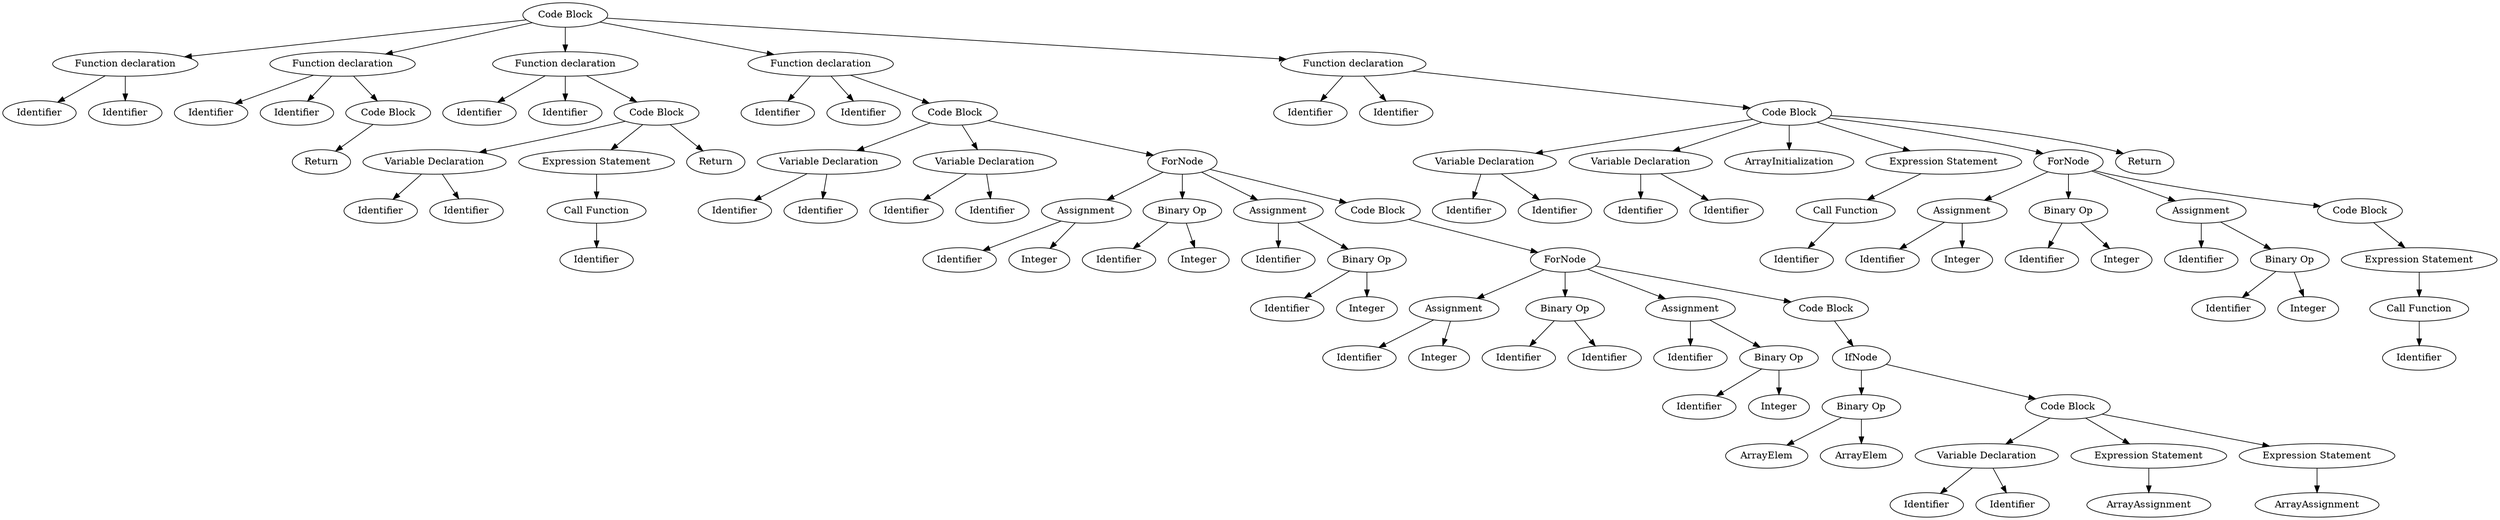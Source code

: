 #@startdot
digraph AST{
node7[label="Code Block"]
node6[label="Function declaration"]
node1[label="Identifier"]
node2[label="Identifier"]
node6->node1
node6->node2
node7->node6
node16[label="Function declaration"]
node8[label="Identifier"]
node9[label="Identifier"]
node15[label="Code Block"]
node14[label="Return"]
node15->node14
node16->node15
node16->node8
node16->node9
node7->node16
node37[label="Function declaration"]
node17[label="Identifier"]
node18[label="Identifier"]
node30[label="Code Block"]
node29[label="Variable Declaration"]
node22[label="Identifier"]
node23[label="Identifier"]
node29->node22
node29->node23
node30->node29
node34[label="Expression Statement"]
node33[label="Call Function"]
node31[label="Identifier"]
node33->node31
node34->node33
node30->node34
node36[label="Return"]
node30->node36
node37->node30
node37->node17
node37->node18
node7->node37
node112[label="Function declaration"]
node38[label="Identifier"]
node39[label="Identifier"]
node47[label="Code Block"]
node46[label="Variable Declaration"]
node44[label="Identifier"]
node45[label="Identifier"]
node46->node44
node46->node45
node47->node46
node50[label="Variable Declaration"]
node48[label="Identifier"]
node49[label="Identifier"]
node50->node48
node50->node49
node47->node50
node111[label="ForNode"]
node53[label="Assignment"]
node51[label="Identifier"]
node52[label="Integer"]
node53->node51
node53->node52
node111->node53
node56[label="Binary Op"]
node54[label="Identifier"]
node55[label="Integer"]
node56->node54
node56->node55
node111->node56
node61[label="Assignment"]
node57[label="Identifier"]
node60[label="Binary Op"]
node58[label="Identifier"]
node59[label="Integer"]
node60->node58
node60->node59
node61->node57
node61->node60
node111->node61
node110[label="Code Block"]
node109[label="ForNode"]
node64[label="Assignment"]
node62[label="Identifier"]
node63[label="Integer"]
node64->node62
node64->node63
node109->node64
node67[label="Binary Op"]
node65[label="Identifier"]
node66[label="Identifier"]
node67->node65
node67->node66
node109->node67
node72[label="Assignment"]
node68[label="Identifier"]
node71[label="Binary Op"]
node69[label="Identifier"]
node70[label="Integer"]
node71->node69
node71->node70
node72->node68
node72->node71
node109->node72
node108[label="Code Block"]
node107[label="IfNode"]
node81[label="Binary Op"]
node75[label="ArrayElem"]
node80[label="ArrayElem"]
node81->node75
node81->node80
node107->node81
node88[label="Code Block"]
node87[label="Variable Declaration"]
node82[label="Identifier"]
node83[label="Identifier"]
node87->node82
node87->node83
node88->node87
node98[label="Expression Statement"]
node97[label="ArrayAssignment"]
node98->node97
node88->node98
node106[label="Expression Statement"]
node105[label="ArrayAssignment"]
node106->node105
node88->node106
node107->node88
node108->node107
node109->node108
node110->node109
node111->node110
node47->node111
node112->node47
node112->node38
node112->node39
node7->node112
node158[label="Function declaration"]
node113[label="Identifier"]
node114[label="Identifier"]
node118[label="Code Block"]
node117[label="Variable Declaration"]
node115[label="Identifier"]
node116[label="Identifier"]
node117->node115
node117->node116
node118->node117
node121[label="Variable Declaration"]
node119[label="Identifier"]
node120[label="Identifier"]
node121->node119
node121->node120
node118->node121
node131[label="ArrayInitialization"]
node118->node131
node135[label="Expression Statement"]
node134[label="Call Function"]
node132[label="Identifier"]
node134->node132
node135->node134
node118->node135
node155[label="ForNode"]
node138[label="Assignment"]
node136[label="Identifier"]
node137[label="Integer"]
node138->node136
node138->node137
node155->node138
node141[label="Binary Op"]
node139[label="Identifier"]
node140[label="Integer"]
node141->node139
node141->node140
node155->node141
node146[label="Assignment"]
node142[label="Identifier"]
node145[label="Binary Op"]
node143[label="Identifier"]
node144[label="Integer"]
node145->node143
node145->node144
node146->node142
node146->node145
node155->node146
node154[label="Code Block"]
node153[label="Expression Statement"]
node152[label="Call Function"]
node147[label="Identifier"]
node152->node147
node153->node152
node154->node153
node155->node154
node118->node155
node157[label="Return"]
node118->node157
node158->node118
node158->node113
node158->node114
node7->node158
}
#@enddot